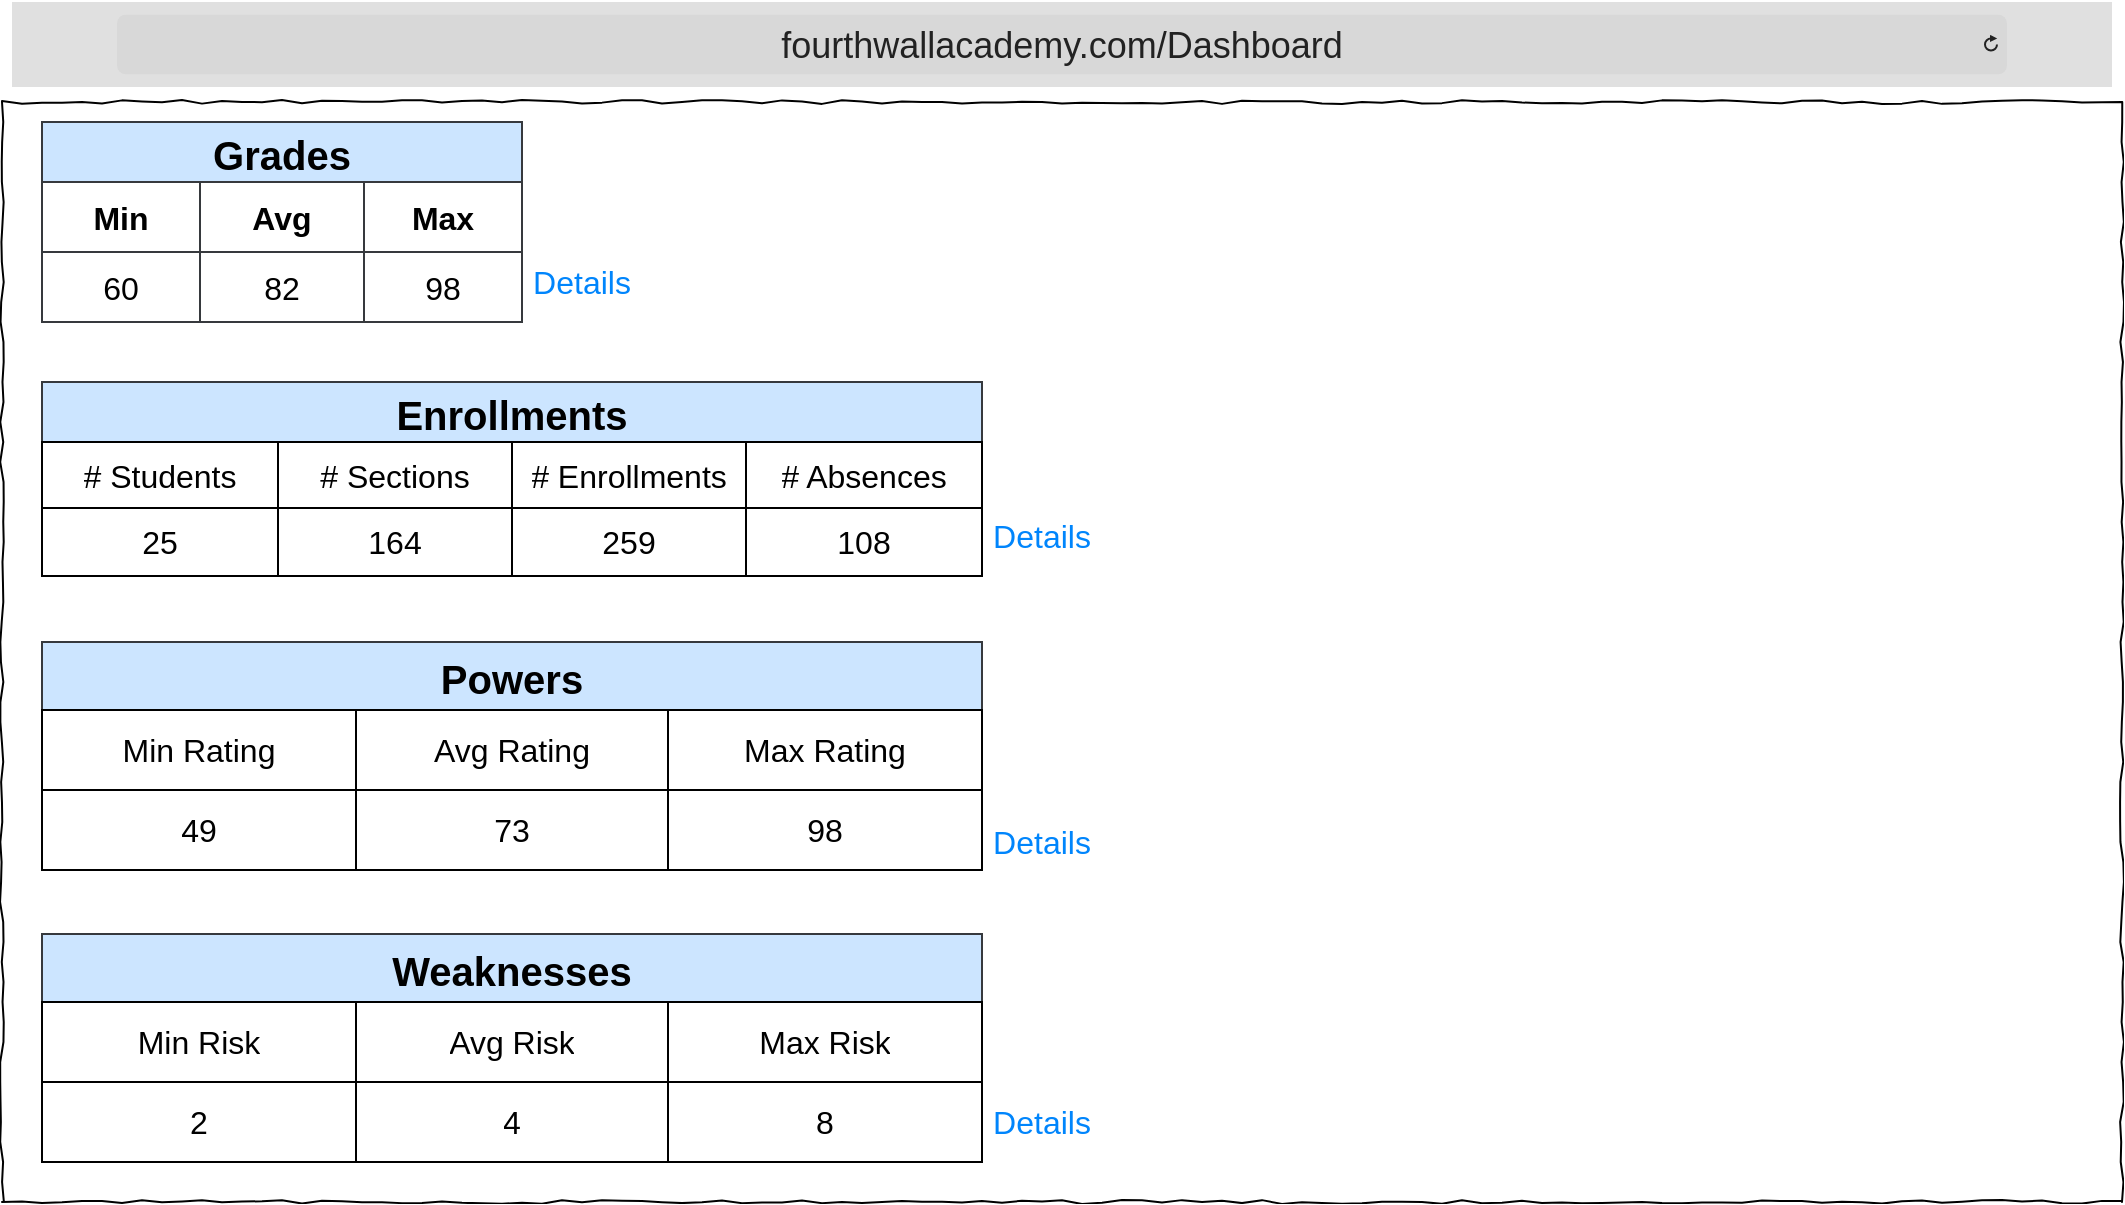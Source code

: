 <mxfile version="26.0.1">
  <diagram name="Page-1" id="03018318-947c-dd8e-b7a3-06fadd420f32">
    <mxGraphModel dx="3354" dy="1258" grid="1" gridSize="10" guides="1" tooltips="1" connect="1" arrows="1" fold="1" page="1" pageScale="1" pageWidth="1100" pageHeight="850" background="none" math="0" shadow="0">
      <root>
        <mxCell id="0" />
        <mxCell id="1" parent="0" />
        <mxCell id="677b7b8949515195-1" value="" style="whiteSpace=wrap;html=1;rounded=0;shadow=0;labelBackgroundColor=none;strokeColor=#000000;strokeWidth=1;fillColor=none;fontFamily=Verdana;fontSize=12;fontColor=#000000;align=center;comic=1;" parent="1" vertex="1">
          <mxGeometry x="20" y="60" width="1060" height="550" as="geometry" />
        </mxCell>
        <mxCell id="vkX5BvwNz0js688uhqi4-1" value="&lt;font style=&quot;font-size: 18px;&quot;&gt;fourthwallacademy.com/Dashboard&lt;/font&gt;" style="html=1;strokeWidth=1;shadow=0;dashed=0;shape=mxgraph.ios7ui.url;fillColor=#e0e0e0;strokeColor=#c0c0c0;buttonText=;strokeColor2=#222222;fontColor=#222222;fontSize=8;spacingTop=2;align=center;whiteSpace=wrap;" parent="1" vertex="1">
          <mxGeometry x="25" y="10" width="1050" height="42.5" as="geometry" />
        </mxCell>
        <mxCell id="GPvEqlQ-Z8Nt9TGlk1Vn-2" value="Grades" style="shape=table;startSize=30;container=1;collapsible=0;childLayout=tableLayout;strokeColor=#36393d;fontSize=20;fontStyle=1;fillColor=#cce5ff;" parent="1" vertex="1">
          <mxGeometry x="40" y="70" width="240" height="100" as="geometry" />
        </mxCell>
        <mxCell id="GPvEqlQ-Z8Nt9TGlk1Vn-3" value="" style="shape=tableRow;horizontal=0;startSize=0;swimlaneHead=0;swimlaneBody=0;strokeColor=inherit;top=0;left=0;bottom=0;right=0;collapsible=0;dropTarget=0;fillColor=none;points=[[0,0.5],[1,0.5]];portConstraint=eastwest;fontSize=16;" parent="GPvEqlQ-Z8Nt9TGlk1Vn-2" vertex="1">
          <mxGeometry y="30" width="240" height="35" as="geometry" />
        </mxCell>
        <mxCell id="GPvEqlQ-Z8Nt9TGlk1Vn-4" value="&lt;b&gt;Min&lt;/b&gt;" style="shape=partialRectangle;html=1;whiteSpace=wrap;connectable=0;strokeColor=inherit;overflow=hidden;fillColor=none;top=0;left=0;bottom=0;right=0;pointerEvents=1;fontSize=16;" parent="GPvEqlQ-Z8Nt9TGlk1Vn-3" vertex="1">
          <mxGeometry width="79" height="35" as="geometry">
            <mxRectangle width="79" height="35" as="alternateBounds" />
          </mxGeometry>
        </mxCell>
        <mxCell id="GPvEqlQ-Z8Nt9TGlk1Vn-5" value="&lt;b&gt;Avg&lt;/b&gt;" style="shape=partialRectangle;html=1;whiteSpace=wrap;connectable=0;strokeColor=inherit;overflow=hidden;fillColor=none;top=0;left=0;bottom=0;right=0;pointerEvents=1;fontSize=16;" parent="GPvEqlQ-Z8Nt9TGlk1Vn-3" vertex="1">
          <mxGeometry x="79" width="82" height="35" as="geometry">
            <mxRectangle width="82" height="35" as="alternateBounds" />
          </mxGeometry>
        </mxCell>
        <mxCell id="GPvEqlQ-Z8Nt9TGlk1Vn-6" value="&lt;b&gt;Max&lt;/b&gt;" style="shape=partialRectangle;html=1;whiteSpace=wrap;connectable=0;strokeColor=inherit;overflow=hidden;fillColor=none;top=0;left=0;bottom=0;right=0;pointerEvents=1;fontSize=16;" parent="GPvEqlQ-Z8Nt9TGlk1Vn-3" vertex="1">
          <mxGeometry x="161" width="79" height="35" as="geometry">
            <mxRectangle width="79" height="35" as="alternateBounds" />
          </mxGeometry>
        </mxCell>
        <mxCell id="GPvEqlQ-Z8Nt9TGlk1Vn-15" style="shape=tableRow;horizontal=0;startSize=0;swimlaneHead=0;swimlaneBody=0;strokeColor=inherit;top=0;left=0;bottom=0;right=0;collapsible=0;dropTarget=0;fillColor=none;points=[[0,0.5],[1,0.5]];portConstraint=eastwest;fontSize=16;" parent="GPvEqlQ-Z8Nt9TGlk1Vn-2" vertex="1">
          <mxGeometry y="65" width="240" height="35" as="geometry" />
        </mxCell>
        <mxCell id="GPvEqlQ-Z8Nt9TGlk1Vn-16" value="60" style="shape=partialRectangle;html=1;whiteSpace=wrap;connectable=0;strokeColor=inherit;overflow=hidden;fillColor=none;top=0;left=0;bottom=0;right=0;pointerEvents=1;fontSize=16;" parent="GPvEqlQ-Z8Nt9TGlk1Vn-15" vertex="1">
          <mxGeometry width="79" height="35" as="geometry">
            <mxRectangle width="79" height="35" as="alternateBounds" />
          </mxGeometry>
        </mxCell>
        <mxCell id="GPvEqlQ-Z8Nt9TGlk1Vn-17" value="82" style="shape=partialRectangle;html=1;whiteSpace=wrap;connectable=0;strokeColor=inherit;overflow=hidden;fillColor=none;top=0;left=0;bottom=0;right=0;pointerEvents=1;fontSize=16;" parent="GPvEqlQ-Z8Nt9TGlk1Vn-15" vertex="1">
          <mxGeometry x="79" width="82" height="35" as="geometry">
            <mxRectangle width="82" height="35" as="alternateBounds" />
          </mxGeometry>
        </mxCell>
        <mxCell id="GPvEqlQ-Z8Nt9TGlk1Vn-18" value="98" style="shape=partialRectangle;html=1;whiteSpace=wrap;connectable=0;strokeColor=inherit;overflow=hidden;fillColor=none;top=0;left=0;bottom=0;right=0;pointerEvents=1;fontSize=16;" parent="GPvEqlQ-Z8Nt9TGlk1Vn-15" vertex="1">
          <mxGeometry x="161" width="79" height="35" as="geometry">
            <mxRectangle width="79" height="35" as="alternateBounds" />
          </mxGeometry>
        </mxCell>
        <mxCell id="GPvEqlQ-Z8Nt9TGlk1Vn-76" value="Details" style="html=1;shadow=0;dashed=0;shape=mxgraph.bootstrap.rrect;rSize=5;strokeColor=none;strokeWidth=1;fillColor=none;fontColor=#0085FC;whiteSpace=wrap;align=center;verticalAlign=middle;spacingLeft=0;fontStyle=0;fontSize=16;spacing=5;" parent="1" vertex="1">
          <mxGeometry x="280" y="130" width="60" height="40" as="geometry" />
        </mxCell>
        <mxCell id="GPvEqlQ-Z8Nt9TGlk1Vn-133" value="Details" style="html=1;shadow=0;dashed=0;shape=mxgraph.bootstrap.rrect;rSize=5;strokeColor=none;strokeWidth=1;fillColor=none;fontColor=#0085FC;whiteSpace=wrap;align=center;verticalAlign=middle;spacingLeft=0;fontStyle=0;fontSize=16;spacing=5;" parent="1" vertex="1">
          <mxGeometry x="510" y="410" width="60" height="40" as="geometry" />
        </mxCell>
        <mxCell id="GPvEqlQ-Z8Nt9TGlk1Vn-134" value="Powers" style="shape=table;startSize=60;container=1;collapsible=0;childLayout=tableLayout;strokeColor=#36393d;fontSize=20;fontStyle=1;fillColor=#cce5ff;" parent="1" vertex="1">
          <mxGeometry x="40" y="330" width="470" height="34" as="geometry" />
        </mxCell>
        <mxCell id="GPvEqlQ-Z8Nt9TGlk1Vn-135" value="" style="shape=tableRow;horizontal=0;startSize=0;swimlaneHead=0;swimlaneBody=0;strokeColor=inherit;top=0;left=0;bottom=0;right=0;collapsible=0;dropTarget=0;fillColor=none;points=[[0,0.5],[1,0.5]];portConstraint=eastwest;fontSize=16;" parent="GPvEqlQ-Z8Nt9TGlk1Vn-134" vertex="1" visible="0">
          <mxGeometry y="30" width="470" height="30" as="geometry" />
        </mxCell>
        <mxCell id="GPvEqlQ-Z8Nt9TGlk1Vn-136" value="&lt;b&gt;Power&lt;/b&gt;" style="shape=partialRectangle;html=1;whiteSpace=wrap;connectable=0;strokeColor=#36393d;overflow=hidden;fillColor=#cce5ff;top=0;left=0;bottom=0;right=0;pointerEvents=1;fontSize=16;" parent="GPvEqlQ-Z8Nt9TGlk1Vn-135" vertex="1">
          <mxGeometry width="20" height="30" as="geometry">
            <mxRectangle width="20" height="30" as="alternateBounds" />
          </mxGeometry>
        </mxCell>
        <mxCell id="GPvEqlQ-Z8Nt9TGlk1Vn-137" value="&lt;b&gt;Min Rating&lt;/b&gt;" style="shape=partialRectangle;html=1;whiteSpace=wrap;connectable=0;strokeColor=#36393d;overflow=hidden;fillColor=#cce5ff;top=0;left=0;bottom=0;right=0;pointerEvents=1;fontSize=16;" parent="GPvEqlQ-Z8Nt9TGlk1Vn-135" vertex="1">
          <mxGeometry x="20" width="260" height="30" as="geometry">
            <mxRectangle width="260" height="30" as="alternateBounds" />
          </mxGeometry>
        </mxCell>
        <mxCell id="GPvEqlQ-Z8Nt9TGlk1Vn-138" value="&lt;b&gt;Avg Rating&lt;/b&gt;" style="shape=partialRectangle;html=1;whiteSpace=wrap;connectable=0;strokeColor=#36393d;overflow=hidden;fillColor=#cce5ff;top=0;left=0;bottom=0;right=0;pointerEvents=1;fontSize=16;" parent="GPvEqlQ-Z8Nt9TGlk1Vn-135" vertex="1">
          <mxGeometry x="280" width="100" height="30" as="geometry">
            <mxRectangle width="100" height="30" as="alternateBounds" />
          </mxGeometry>
        </mxCell>
        <mxCell id="GPvEqlQ-Z8Nt9TGlk1Vn-139" value="&lt;b&gt;Max Rating&lt;/b&gt;" style="shape=partialRectangle;html=1;whiteSpace=wrap;connectable=0;strokeColor=#36393d;overflow=hidden;fillColor=#cce5ff;top=0;left=0;bottom=0;right=0;pointerEvents=1;fontSize=16;" parent="GPvEqlQ-Z8Nt9TGlk1Vn-135" vertex="1">
          <mxGeometry x="380" width="90" height="30" as="geometry">
            <mxRectangle width="90" height="30" as="alternateBounds" />
          </mxGeometry>
        </mxCell>
        <mxCell id="GPvEqlQ-Z8Nt9TGlk1Vn-167" value="Details" style="html=1;shadow=0;dashed=0;shape=mxgraph.bootstrap.rrect;rSize=5;strokeColor=none;strokeWidth=1;fillColor=none;fontColor=#0085FC;whiteSpace=wrap;align=center;verticalAlign=middle;spacingLeft=0;fontStyle=0;fontSize=16;spacing=5;" parent="1" vertex="1">
          <mxGeometry x="510" y="550" width="60" height="40" as="geometry" />
        </mxCell>
        <mxCell id="GPvEqlQ-Z8Nt9TGlk1Vn-177" value="Enrollments" style="shape=table;startSize=30;container=1;collapsible=0;childLayout=tableLayout;strokeColor=#36393d;fontSize=20;fontStyle=1;fillColor=#cce5ff;" parent="1" vertex="1">
          <mxGeometry x="40" y="200" width="470" height="30" as="geometry" />
        </mxCell>
        <mxCell id="GPvEqlQ-Z8Nt9TGlk1Vn-178" value="" style="shape=tableRow;horizontal=0;startSize=0;swimlaneHead=0;swimlaneBody=0;strokeColor=inherit;top=0;left=0;bottom=0;right=0;collapsible=0;dropTarget=0;fillColor=none;points=[[0,0.5],[1,0.5]];portConstraint=eastwest;fontSize=16;" parent="GPvEqlQ-Z8Nt9TGlk1Vn-177" vertex="1" visible="0">
          <mxGeometry y="30" width="500" height="60" as="geometry" />
        </mxCell>
        <mxCell id="GPvEqlQ-Z8Nt9TGlk1Vn-179" value="" style="shape=partialRectangle;html=1;whiteSpace=wrap;connectable=0;strokeColor=inherit;overflow=hidden;fillColor=none;top=0;left=0;bottom=0;right=0;pointerEvents=1;fontSize=16;" parent="GPvEqlQ-Z8Nt9TGlk1Vn-178" vertex="1">
          <mxGeometry width="167" height="60" as="geometry">
            <mxRectangle width="167" height="60" as="alternateBounds" />
          </mxGeometry>
        </mxCell>
        <mxCell id="GPvEqlQ-Z8Nt9TGlk1Vn-180" value="" style="shape=partialRectangle;html=1;whiteSpace=wrap;connectable=0;strokeColor=inherit;overflow=hidden;fillColor=none;top=0;left=0;bottom=0;right=0;pointerEvents=1;fontSize=16;" parent="GPvEqlQ-Z8Nt9TGlk1Vn-178" vertex="1">
          <mxGeometry x="167" width="166" height="60" as="geometry">
            <mxRectangle width="166" height="60" as="alternateBounds" />
          </mxGeometry>
        </mxCell>
        <mxCell id="GPvEqlQ-Z8Nt9TGlk1Vn-181" value="" style="shape=partialRectangle;html=1;whiteSpace=wrap;connectable=0;strokeColor=inherit;overflow=hidden;fillColor=none;top=0;left=0;bottom=0;right=0;pointerEvents=1;fontSize=16;" parent="GPvEqlQ-Z8Nt9TGlk1Vn-178" vertex="1">
          <mxGeometry x="333" width="167" height="60" as="geometry">
            <mxRectangle width="167" height="60" as="alternateBounds" />
          </mxGeometry>
        </mxCell>
        <mxCell id="GPvEqlQ-Z8Nt9TGlk1Vn-203" value="" style="shape=table;startSize=0;container=1;collapsible=0;childLayout=tableLayout;fontSize=16;" parent="1" vertex="1">
          <mxGeometry x="40" y="230" width="470" height="67" as="geometry" />
        </mxCell>
        <mxCell id="GPvEqlQ-Z8Nt9TGlk1Vn-204" value="" style="shape=tableRow;horizontal=0;startSize=0;swimlaneHead=0;swimlaneBody=0;strokeColor=inherit;top=0;left=0;bottom=0;right=0;collapsible=0;dropTarget=0;fillColor=none;points=[[0,0.5],[1,0.5]];portConstraint=eastwest;fontSize=16;" parent="GPvEqlQ-Z8Nt9TGlk1Vn-203" vertex="1">
          <mxGeometry width="470" height="33" as="geometry" />
        </mxCell>
        <mxCell id="GPvEqlQ-Z8Nt9TGlk1Vn-205" value="# Students" style="shape=partialRectangle;html=1;whiteSpace=wrap;connectable=0;strokeColor=inherit;overflow=hidden;fillColor=none;top=0;left=0;bottom=0;right=0;pointerEvents=1;fontSize=16;" parent="GPvEqlQ-Z8Nt9TGlk1Vn-204" vertex="1">
          <mxGeometry width="118" height="33" as="geometry">
            <mxRectangle width="118" height="33" as="alternateBounds" />
          </mxGeometry>
        </mxCell>
        <mxCell id="GPvEqlQ-Z8Nt9TGlk1Vn-206" value="# Sections" style="shape=partialRectangle;html=1;whiteSpace=wrap;connectable=0;strokeColor=inherit;overflow=hidden;fillColor=none;top=0;left=0;bottom=0;right=0;pointerEvents=1;fontSize=16;" parent="GPvEqlQ-Z8Nt9TGlk1Vn-204" vertex="1">
          <mxGeometry x="118" width="117" height="33" as="geometry">
            <mxRectangle width="117" height="33" as="alternateBounds" />
          </mxGeometry>
        </mxCell>
        <mxCell id="GPvEqlQ-Z8Nt9TGlk1Vn-207" value="# Enrollments" style="shape=partialRectangle;html=1;whiteSpace=wrap;connectable=0;strokeColor=inherit;overflow=hidden;fillColor=none;top=0;left=0;bottom=0;right=0;pointerEvents=1;fontSize=16;" parent="GPvEqlQ-Z8Nt9TGlk1Vn-204" vertex="1">
          <mxGeometry x="235" width="117" height="33" as="geometry">
            <mxRectangle width="117" height="33" as="alternateBounds" />
          </mxGeometry>
        </mxCell>
        <mxCell id="GPvEqlQ-Z8Nt9TGlk1Vn-245" value="# Absences" style="shape=partialRectangle;html=1;whiteSpace=wrap;connectable=0;strokeColor=inherit;overflow=hidden;fillColor=none;top=0;left=0;bottom=0;right=0;pointerEvents=1;fontSize=16;" parent="GPvEqlQ-Z8Nt9TGlk1Vn-204" vertex="1">
          <mxGeometry x="352" width="118" height="33" as="geometry">
            <mxRectangle width="118" height="33" as="alternateBounds" />
          </mxGeometry>
        </mxCell>
        <mxCell id="GPvEqlQ-Z8Nt9TGlk1Vn-208" value="" style="shape=tableRow;horizontal=0;startSize=0;swimlaneHead=0;swimlaneBody=0;strokeColor=inherit;top=0;left=0;bottom=0;right=0;collapsible=0;dropTarget=0;fillColor=none;points=[[0,0.5],[1,0.5]];portConstraint=eastwest;fontSize=16;" parent="GPvEqlQ-Z8Nt9TGlk1Vn-203" vertex="1">
          <mxGeometry y="33" width="470" height="34" as="geometry" />
        </mxCell>
        <mxCell id="GPvEqlQ-Z8Nt9TGlk1Vn-209" value="25" style="shape=partialRectangle;html=1;whiteSpace=wrap;connectable=0;strokeColor=inherit;overflow=hidden;fillColor=none;top=0;left=0;bottom=0;right=0;pointerEvents=1;fontSize=16;" parent="GPvEqlQ-Z8Nt9TGlk1Vn-208" vertex="1">
          <mxGeometry width="118" height="34" as="geometry">
            <mxRectangle width="118" height="34" as="alternateBounds" />
          </mxGeometry>
        </mxCell>
        <mxCell id="GPvEqlQ-Z8Nt9TGlk1Vn-210" value="164" style="shape=partialRectangle;html=1;whiteSpace=wrap;connectable=0;strokeColor=inherit;overflow=hidden;fillColor=none;top=0;left=0;bottom=0;right=0;pointerEvents=1;fontSize=16;" parent="GPvEqlQ-Z8Nt9TGlk1Vn-208" vertex="1">
          <mxGeometry x="118" width="117" height="34" as="geometry">
            <mxRectangle width="117" height="34" as="alternateBounds" />
          </mxGeometry>
        </mxCell>
        <mxCell id="GPvEqlQ-Z8Nt9TGlk1Vn-211" value="259" style="shape=partialRectangle;html=1;whiteSpace=wrap;connectable=0;strokeColor=inherit;overflow=hidden;fillColor=none;top=0;left=0;bottom=0;right=0;pointerEvents=1;fontSize=16;" parent="GPvEqlQ-Z8Nt9TGlk1Vn-208" vertex="1">
          <mxGeometry x="235" width="117" height="34" as="geometry">
            <mxRectangle width="117" height="34" as="alternateBounds" />
          </mxGeometry>
        </mxCell>
        <mxCell id="GPvEqlQ-Z8Nt9TGlk1Vn-246" value="108" style="shape=partialRectangle;html=1;whiteSpace=wrap;connectable=0;strokeColor=inherit;overflow=hidden;fillColor=none;top=0;left=0;bottom=0;right=0;pointerEvents=1;fontSize=16;" parent="GPvEqlQ-Z8Nt9TGlk1Vn-208" vertex="1">
          <mxGeometry x="352" width="118" height="34" as="geometry">
            <mxRectangle width="118" height="34" as="alternateBounds" />
          </mxGeometry>
        </mxCell>
        <mxCell id="GPvEqlQ-Z8Nt9TGlk1Vn-216" value="Details" style="html=1;shadow=0;dashed=0;shape=mxgraph.bootstrap.rrect;rSize=5;strokeColor=none;strokeWidth=1;fillColor=none;fontColor=#0085FC;whiteSpace=wrap;align=center;verticalAlign=middle;spacingLeft=0;fontStyle=0;fontSize=16;spacing=5;" parent="1" vertex="1">
          <mxGeometry x="510" y="257" width="60" height="40" as="geometry" />
        </mxCell>
        <mxCell id="GPvEqlQ-Z8Nt9TGlk1Vn-217" value="" style="shape=table;startSize=0;container=1;collapsible=0;childLayout=tableLayout;fontSize=16;" parent="1" vertex="1">
          <mxGeometry x="40" y="364" width="470" height="80" as="geometry" />
        </mxCell>
        <mxCell id="GPvEqlQ-Z8Nt9TGlk1Vn-218" value="" style="shape=tableRow;horizontal=0;startSize=0;swimlaneHead=0;swimlaneBody=0;strokeColor=inherit;top=0;left=0;bottom=0;right=0;collapsible=0;dropTarget=0;fillColor=none;points=[[0,0.5],[1,0.5]];portConstraint=eastwest;fontSize=16;" parent="GPvEqlQ-Z8Nt9TGlk1Vn-217" vertex="1">
          <mxGeometry width="470" height="40" as="geometry" />
        </mxCell>
        <mxCell id="GPvEqlQ-Z8Nt9TGlk1Vn-219" value="Min Rating" style="shape=partialRectangle;html=1;whiteSpace=wrap;connectable=0;strokeColor=inherit;overflow=hidden;fillColor=none;top=0;left=0;bottom=0;right=0;pointerEvents=1;fontSize=16;" parent="GPvEqlQ-Z8Nt9TGlk1Vn-218" vertex="1">
          <mxGeometry width="157" height="40" as="geometry">
            <mxRectangle width="157" height="40" as="alternateBounds" />
          </mxGeometry>
        </mxCell>
        <mxCell id="GPvEqlQ-Z8Nt9TGlk1Vn-220" value="Avg Rating" style="shape=partialRectangle;html=1;whiteSpace=wrap;connectable=0;strokeColor=inherit;overflow=hidden;fillColor=none;top=0;left=0;bottom=0;right=0;pointerEvents=1;fontSize=16;" parent="GPvEqlQ-Z8Nt9TGlk1Vn-218" vertex="1">
          <mxGeometry x="157" width="156" height="40" as="geometry">
            <mxRectangle width="156" height="40" as="alternateBounds" />
          </mxGeometry>
        </mxCell>
        <mxCell id="GPvEqlQ-Z8Nt9TGlk1Vn-221" value="Max Rating" style="shape=partialRectangle;html=1;whiteSpace=wrap;connectable=0;strokeColor=inherit;overflow=hidden;fillColor=none;top=0;left=0;bottom=0;right=0;pointerEvents=1;fontSize=16;" parent="GPvEqlQ-Z8Nt9TGlk1Vn-218" vertex="1">
          <mxGeometry x="313" width="157" height="40" as="geometry">
            <mxRectangle width="157" height="40" as="alternateBounds" />
          </mxGeometry>
        </mxCell>
        <mxCell id="GPvEqlQ-Z8Nt9TGlk1Vn-222" value="" style="shape=tableRow;horizontal=0;startSize=0;swimlaneHead=0;swimlaneBody=0;strokeColor=inherit;top=0;left=0;bottom=0;right=0;collapsible=0;dropTarget=0;fillColor=none;points=[[0,0.5],[1,0.5]];portConstraint=eastwest;fontSize=16;" parent="GPvEqlQ-Z8Nt9TGlk1Vn-217" vertex="1">
          <mxGeometry y="40" width="470" height="40" as="geometry" />
        </mxCell>
        <mxCell id="GPvEqlQ-Z8Nt9TGlk1Vn-223" value="49" style="shape=partialRectangle;html=1;whiteSpace=wrap;connectable=0;strokeColor=inherit;overflow=hidden;fillColor=none;top=0;left=0;bottom=0;right=0;pointerEvents=1;fontSize=16;" parent="GPvEqlQ-Z8Nt9TGlk1Vn-222" vertex="1">
          <mxGeometry width="157" height="40" as="geometry">
            <mxRectangle width="157" height="40" as="alternateBounds" />
          </mxGeometry>
        </mxCell>
        <mxCell id="GPvEqlQ-Z8Nt9TGlk1Vn-224" value="73" style="shape=partialRectangle;html=1;whiteSpace=wrap;connectable=0;strokeColor=inherit;overflow=hidden;fillColor=none;top=0;left=0;bottom=0;right=0;pointerEvents=1;fontSize=16;" parent="GPvEqlQ-Z8Nt9TGlk1Vn-222" vertex="1">
          <mxGeometry x="157" width="156" height="40" as="geometry">
            <mxRectangle width="156" height="40" as="alternateBounds" />
          </mxGeometry>
        </mxCell>
        <mxCell id="GPvEqlQ-Z8Nt9TGlk1Vn-225" value="98" style="shape=partialRectangle;html=1;whiteSpace=wrap;connectable=0;strokeColor=inherit;overflow=hidden;fillColor=none;top=0;left=0;bottom=0;right=0;pointerEvents=1;fontSize=16;" parent="GPvEqlQ-Z8Nt9TGlk1Vn-222" vertex="1">
          <mxGeometry x="313" width="157" height="40" as="geometry">
            <mxRectangle width="157" height="40" as="alternateBounds" />
          </mxGeometry>
        </mxCell>
        <mxCell id="GPvEqlQ-Z8Nt9TGlk1Vn-230" value="Weaknesses" style="shape=table;startSize=60;container=1;collapsible=0;childLayout=tableLayout;strokeColor=#36393d;fontSize=20;fontStyle=1;fillColor=#cce5ff;" parent="1" vertex="1">
          <mxGeometry x="40" y="476" width="470" height="34" as="geometry" />
        </mxCell>
        <mxCell id="GPvEqlQ-Z8Nt9TGlk1Vn-231" value="" style="shape=tableRow;horizontal=0;startSize=0;swimlaneHead=0;swimlaneBody=0;strokeColor=inherit;top=0;left=0;bottom=0;right=0;collapsible=0;dropTarget=0;fillColor=none;points=[[0,0.5],[1,0.5]];portConstraint=eastwest;fontSize=16;" parent="GPvEqlQ-Z8Nt9TGlk1Vn-230" vertex="1" visible="0">
          <mxGeometry y="30" width="470" height="30" as="geometry" />
        </mxCell>
        <mxCell id="GPvEqlQ-Z8Nt9TGlk1Vn-232" value="&lt;b&gt;Power&lt;/b&gt;" style="shape=partialRectangle;html=1;whiteSpace=wrap;connectable=0;strokeColor=#36393d;overflow=hidden;fillColor=#cce5ff;top=0;left=0;bottom=0;right=0;pointerEvents=1;fontSize=16;" parent="GPvEqlQ-Z8Nt9TGlk1Vn-231" vertex="1">
          <mxGeometry width="20" height="30" as="geometry">
            <mxRectangle width="20" height="30" as="alternateBounds" />
          </mxGeometry>
        </mxCell>
        <mxCell id="GPvEqlQ-Z8Nt9TGlk1Vn-233" value="&lt;b&gt;Min Rating&lt;/b&gt;" style="shape=partialRectangle;html=1;whiteSpace=wrap;connectable=0;strokeColor=#36393d;overflow=hidden;fillColor=#cce5ff;top=0;left=0;bottom=0;right=0;pointerEvents=1;fontSize=16;" parent="GPvEqlQ-Z8Nt9TGlk1Vn-231" vertex="1">
          <mxGeometry x="20" width="260" height="30" as="geometry">
            <mxRectangle width="260" height="30" as="alternateBounds" />
          </mxGeometry>
        </mxCell>
        <mxCell id="GPvEqlQ-Z8Nt9TGlk1Vn-234" value="&lt;b&gt;Avg Rating&lt;/b&gt;" style="shape=partialRectangle;html=1;whiteSpace=wrap;connectable=0;strokeColor=#36393d;overflow=hidden;fillColor=#cce5ff;top=0;left=0;bottom=0;right=0;pointerEvents=1;fontSize=16;" parent="GPvEqlQ-Z8Nt9TGlk1Vn-231" vertex="1">
          <mxGeometry x="280" width="100" height="30" as="geometry">
            <mxRectangle width="100" height="30" as="alternateBounds" />
          </mxGeometry>
        </mxCell>
        <mxCell id="GPvEqlQ-Z8Nt9TGlk1Vn-235" value="&lt;b&gt;Max Rating&lt;/b&gt;" style="shape=partialRectangle;html=1;whiteSpace=wrap;connectable=0;strokeColor=#36393d;overflow=hidden;fillColor=#cce5ff;top=0;left=0;bottom=0;right=0;pointerEvents=1;fontSize=16;" parent="GPvEqlQ-Z8Nt9TGlk1Vn-231" vertex="1">
          <mxGeometry x="380" width="90" height="30" as="geometry">
            <mxRectangle width="90" height="30" as="alternateBounds" />
          </mxGeometry>
        </mxCell>
        <mxCell id="GPvEqlQ-Z8Nt9TGlk1Vn-236" value="" style="shape=table;startSize=0;container=1;collapsible=0;childLayout=tableLayout;fontSize=16;" parent="1" vertex="1">
          <mxGeometry x="40" y="510" width="470" height="80" as="geometry" />
        </mxCell>
        <mxCell id="GPvEqlQ-Z8Nt9TGlk1Vn-237" value="" style="shape=tableRow;horizontal=0;startSize=0;swimlaneHead=0;swimlaneBody=0;strokeColor=inherit;top=0;left=0;bottom=0;right=0;collapsible=0;dropTarget=0;fillColor=none;points=[[0,0.5],[1,0.5]];portConstraint=eastwest;fontSize=16;" parent="GPvEqlQ-Z8Nt9TGlk1Vn-236" vertex="1">
          <mxGeometry width="470" height="40" as="geometry" />
        </mxCell>
        <mxCell id="GPvEqlQ-Z8Nt9TGlk1Vn-238" value="Min Risk" style="shape=partialRectangle;html=1;whiteSpace=wrap;connectable=0;strokeColor=inherit;overflow=hidden;fillColor=none;top=0;left=0;bottom=0;right=0;pointerEvents=1;fontSize=16;" parent="GPvEqlQ-Z8Nt9TGlk1Vn-237" vertex="1">
          <mxGeometry width="157" height="40" as="geometry">
            <mxRectangle width="157" height="40" as="alternateBounds" />
          </mxGeometry>
        </mxCell>
        <mxCell id="GPvEqlQ-Z8Nt9TGlk1Vn-239" value="Avg Risk" style="shape=partialRectangle;html=1;whiteSpace=wrap;connectable=0;strokeColor=inherit;overflow=hidden;fillColor=none;top=0;left=0;bottom=0;right=0;pointerEvents=1;fontSize=16;" parent="GPvEqlQ-Z8Nt9TGlk1Vn-237" vertex="1">
          <mxGeometry x="157" width="156" height="40" as="geometry">
            <mxRectangle width="156" height="40" as="alternateBounds" />
          </mxGeometry>
        </mxCell>
        <mxCell id="GPvEqlQ-Z8Nt9TGlk1Vn-240" value="Max Risk" style="shape=partialRectangle;html=1;whiteSpace=wrap;connectable=0;strokeColor=inherit;overflow=hidden;fillColor=none;top=0;left=0;bottom=0;right=0;pointerEvents=1;fontSize=16;" parent="GPvEqlQ-Z8Nt9TGlk1Vn-237" vertex="1">
          <mxGeometry x="313" width="157" height="40" as="geometry">
            <mxRectangle width="157" height="40" as="alternateBounds" />
          </mxGeometry>
        </mxCell>
        <mxCell id="GPvEqlQ-Z8Nt9TGlk1Vn-241" value="" style="shape=tableRow;horizontal=0;startSize=0;swimlaneHead=0;swimlaneBody=0;strokeColor=inherit;top=0;left=0;bottom=0;right=0;collapsible=0;dropTarget=0;fillColor=none;points=[[0,0.5],[1,0.5]];portConstraint=eastwest;fontSize=16;" parent="GPvEqlQ-Z8Nt9TGlk1Vn-236" vertex="1">
          <mxGeometry y="40" width="470" height="40" as="geometry" />
        </mxCell>
        <mxCell id="GPvEqlQ-Z8Nt9TGlk1Vn-242" value="2" style="shape=partialRectangle;html=1;whiteSpace=wrap;connectable=0;strokeColor=inherit;overflow=hidden;fillColor=none;top=0;left=0;bottom=0;right=0;pointerEvents=1;fontSize=16;" parent="GPvEqlQ-Z8Nt9TGlk1Vn-241" vertex="1">
          <mxGeometry width="157" height="40" as="geometry">
            <mxRectangle width="157" height="40" as="alternateBounds" />
          </mxGeometry>
        </mxCell>
        <mxCell id="GPvEqlQ-Z8Nt9TGlk1Vn-243" value="4" style="shape=partialRectangle;html=1;whiteSpace=wrap;connectable=0;strokeColor=inherit;overflow=hidden;fillColor=none;top=0;left=0;bottom=0;right=0;pointerEvents=1;fontSize=16;" parent="GPvEqlQ-Z8Nt9TGlk1Vn-241" vertex="1">
          <mxGeometry x="157" width="156" height="40" as="geometry">
            <mxRectangle width="156" height="40" as="alternateBounds" />
          </mxGeometry>
        </mxCell>
        <mxCell id="GPvEqlQ-Z8Nt9TGlk1Vn-244" value="8" style="shape=partialRectangle;html=1;whiteSpace=wrap;connectable=0;strokeColor=inherit;overflow=hidden;fillColor=none;top=0;left=0;bottom=0;right=0;pointerEvents=1;fontSize=16;" parent="GPvEqlQ-Z8Nt9TGlk1Vn-241" vertex="1">
          <mxGeometry x="313" width="157" height="40" as="geometry">
            <mxRectangle width="157" height="40" as="alternateBounds" />
          </mxGeometry>
        </mxCell>
      </root>
    </mxGraphModel>
  </diagram>
</mxfile>
